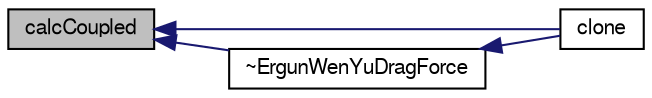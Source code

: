 digraph "calcCoupled"
{
  bgcolor="transparent";
  edge [fontname="FreeSans",fontsize="10",labelfontname="FreeSans",labelfontsize="10"];
  node [fontname="FreeSans",fontsize="10",shape=record];
  rankdir="LR";
  Node42 [label="calcCoupled",height=0.2,width=0.4,color="black", fillcolor="grey75", style="filled", fontcolor="black"];
  Node42 -> Node43 [dir="back",color="midnightblue",fontsize="10",style="solid",fontname="FreeSans"];
  Node43 [label="clone",height=0.2,width=0.4,color="black",URL="$a24106.html#ac7eaa8b220cc46ce90a03b7fc312138e",tooltip="Construct and return a clone. "];
  Node42 -> Node44 [dir="back",color="midnightblue",fontsize="10",style="solid",fontname="FreeSans"];
  Node44 [label="~ErgunWenYuDragForce",height=0.2,width=0.4,color="black",URL="$a24106.html#aa7192fec931a1813bab5b2a08f31263f",tooltip="Destructor. "];
  Node44 -> Node43 [dir="back",color="midnightblue",fontsize="10",style="solid",fontname="FreeSans"];
}
